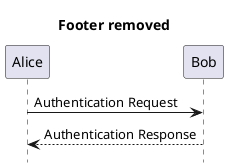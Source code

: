 @startuml
'使用 hide footbox 关键字移除脚注。

hide footbox
title Footer removed

Alice -> Bob: Authentication Request
Bob --> Alice: Authentication Response

@enduml
